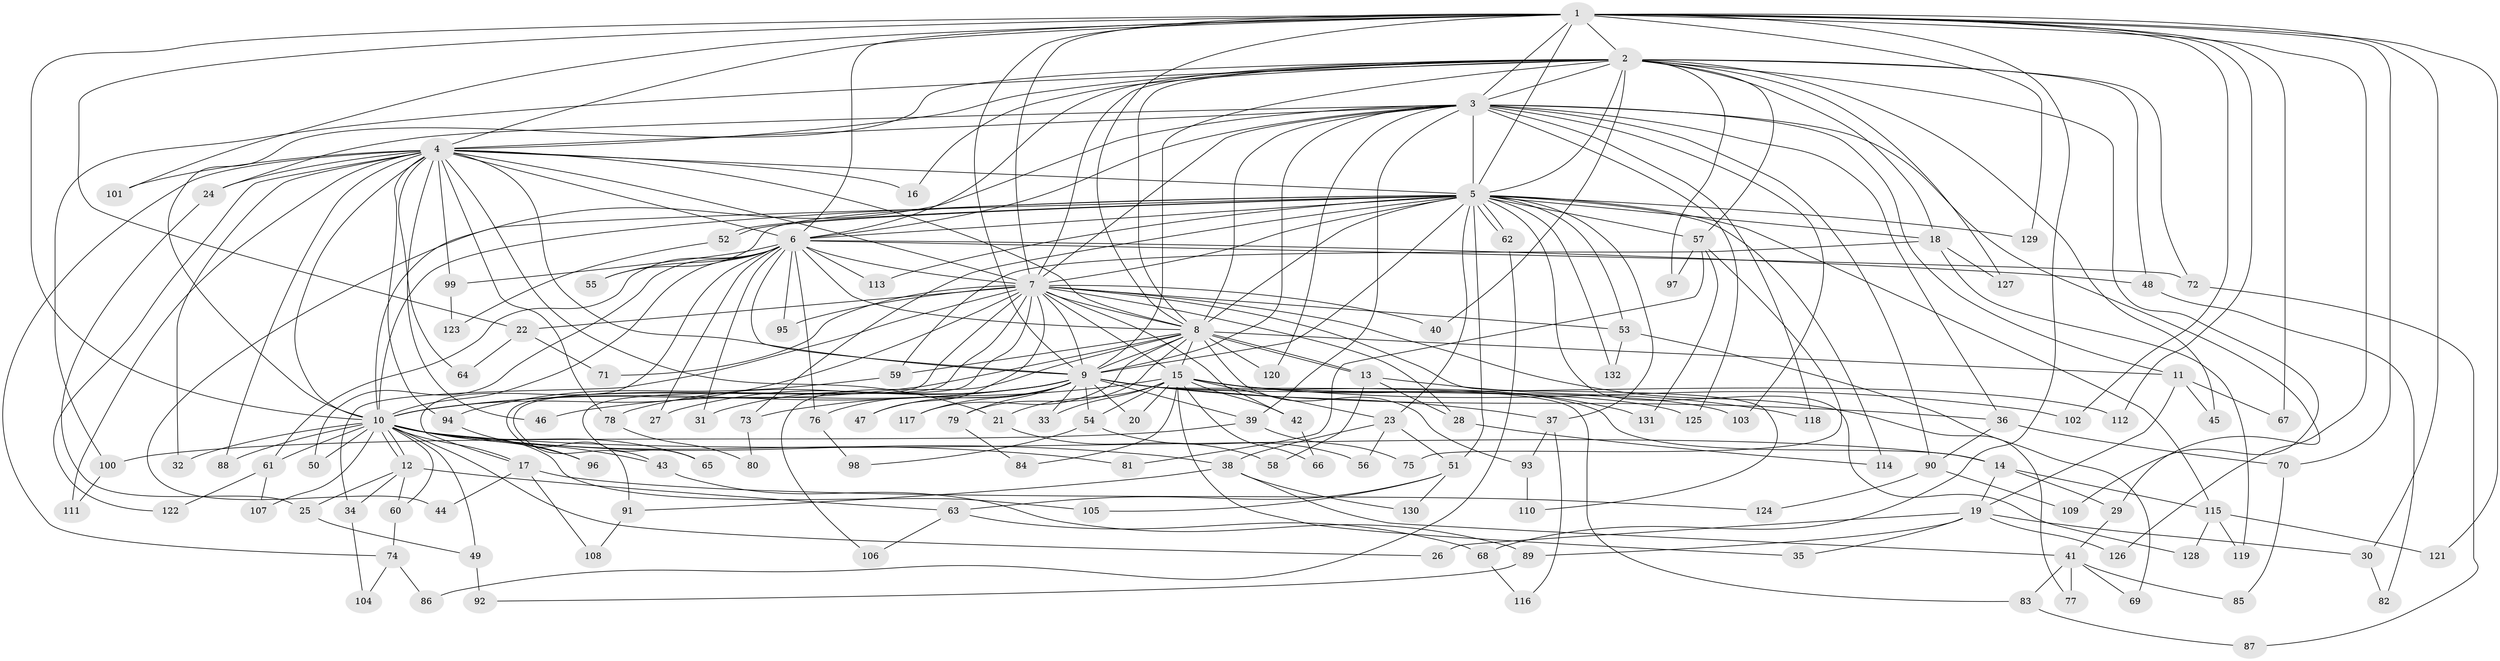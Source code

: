 // Generated by graph-tools (version 1.1) at 2025/01/03/09/25 03:01:12]
// undirected, 132 vertices, 289 edges
graph export_dot {
graph [start="1"]
  node [color=gray90,style=filled];
  1;
  2;
  3;
  4;
  5;
  6;
  7;
  8;
  9;
  10;
  11;
  12;
  13;
  14;
  15;
  16;
  17;
  18;
  19;
  20;
  21;
  22;
  23;
  24;
  25;
  26;
  27;
  28;
  29;
  30;
  31;
  32;
  33;
  34;
  35;
  36;
  37;
  38;
  39;
  40;
  41;
  42;
  43;
  44;
  45;
  46;
  47;
  48;
  49;
  50;
  51;
  52;
  53;
  54;
  55;
  56;
  57;
  58;
  59;
  60;
  61;
  62;
  63;
  64;
  65;
  66;
  67;
  68;
  69;
  70;
  71;
  72;
  73;
  74;
  75;
  76;
  77;
  78;
  79;
  80;
  81;
  82;
  83;
  84;
  85;
  86;
  87;
  88;
  89;
  90;
  91;
  92;
  93;
  94;
  95;
  96;
  97;
  98;
  99;
  100;
  101;
  102;
  103;
  104;
  105;
  106;
  107;
  108;
  109;
  110;
  111;
  112;
  113;
  114;
  115;
  116;
  117;
  118;
  119;
  120;
  121;
  122;
  123;
  124;
  125;
  126;
  127;
  128;
  129;
  130;
  131;
  132;
  1 -- 2;
  1 -- 3;
  1 -- 4;
  1 -- 5;
  1 -- 6;
  1 -- 7;
  1 -- 8;
  1 -- 9;
  1 -- 10;
  1 -- 22;
  1 -- 30;
  1 -- 67;
  1 -- 68;
  1 -- 70;
  1 -- 101;
  1 -- 102;
  1 -- 112;
  1 -- 121;
  1 -- 126;
  1 -- 129;
  2 -- 3;
  2 -- 4;
  2 -- 5;
  2 -- 6;
  2 -- 7;
  2 -- 8;
  2 -- 9;
  2 -- 10;
  2 -- 16;
  2 -- 18;
  2 -- 40;
  2 -- 45;
  2 -- 48;
  2 -- 57;
  2 -- 72;
  2 -- 97;
  2 -- 100;
  2 -- 109;
  2 -- 127;
  3 -- 4;
  3 -- 5;
  3 -- 6;
  3 -- 7;
  3 -- 8;
  3 -- 9;
  3 -- 10;
  3 -- 11;
  3 -- 24;
  3 -- 29;
  3 -- 36;
  3 -- 39;
  3 -- 90;
  3 -- 103;
  3 -- 118;
  3 -- 120;
  3 -- 125;
  4 -- 5;
  4 -- 6;
  4 -- 7;
  4 -- 8;
  4 -- 9;
  4 -- 10;
  4 -- 16;
  4 -- 21;
  4 -- 24;
  4 -- 32;
  4 -- 46;
  4 -- 64;
  4 -- 74;
  4 -- 78;
  4 -- 88;
  4 -- 94;
  4 -- 99;
  4 -- 101;
  4 -- 111;
  4 -- 122;
  5 -- 6;
  5 -- 7;
  5 -- 8;
  5 -- 9;
  5 -- 10;
  5 -- 18;
  5 -- 23;
  5 -- 37;
  5 -- 44;
  5 -- 51;
  5 -- 52;
  5 -- 52;
  5 -- 53;
  5 -- 55;
  5 -- 57;
  5 -- 62;
  5 -- 62;
  5 -- 73;
  5 -- 113;
  5 -- 114;
  5 -- 115;
  5 -- 128;
  5 -- 129;
  5 -- 132;
  6 -- 7;
  6 -- 8;
  6 -- 9;
  6 -- 10;
  6 -- 17;
  6 -- 27;
  6 -- 31;
  6 -- 48;
  6 -- 50;
  6 -- 55;
  6 -- 61;
  6 -- 72;
  6 -- 76;
  6 -- 95;
  6 -- 99;
  6 -- 113;
  7 -- 8;
  7 -- 9;
  7 -- 10;
  7 -- 15;
  7 -- 22;
  7 -- 28;
  7 -- 34;
  7 -- 40;
  7 -- 42;
  7 -- 43;
  7 -- 47;
  7 -- 53;
  7 -- 65;
  7 -- 71;
  7 -- 77;
  7 -- 91;
  7 -- 95;
  7 -- 110;
  8 -- 9;
  8 -- 10;
  8 -- 11;
  8 -- 13;
  8 -- 13;
  8 -- 15;
  8 -- 59;
  8 -- 79;
  8 -- 93;
  8 -- 106;
  8 -- 117;
  8 -- 120;
  9 -- 10;
  9 -- 14;
  9 -- 20;
  9 -- 27;
  9 -- 31;
  9 -- 33;
  9 -- 36;
  9 -- 37;
  9 -- 39;
  9 -- 46;
  9 -- 47;
  9 -- 54;
  9 -- 76;
  9 -- 78;
  9 -- 79;
  9 -- 83;
  9 -- 117;
  9 -- 125;
  10 -- 12;
  10 -- 12;
  10 -- 14;
  10 -- 17;
  10 -- 26;
  10 -- 32;
  10 -- 38;
  10 -- 43;
  10 -- 49;
  10 -- 50;
  10 -- 60;
  10 -- 61;
  10 -- 65;
  10 -- 81;
  10 -- 88;
  10 -- 96;
  10 -- 105;
  10 -- 107;
  11 -- 19;
  11 -- 45;
  11 -- 67;
  12 -- 25;
  12 -- 34;
  12 -- 60;
  12 -- 63;
  13 -- 28;
  13 -- 58;
  13 -- 118;
  14 -- 19;
  14 -- 29;
  14 -- 115;
  15 -- 20;
  15 -- 21;
  15 -- 23;
  15 -- 33;
  15 -- 35;
  15 -- 42;
  15 -- 54;
  15 -- 66;
  15 -- 73;
  15 -- 84;
  15 -- 102;
  15 -- 103;
  15 -- 112;
  15 -- 131;
  17 -- 44;
  17 -- 108;
  17 -- 124;
  18 -- 59;
  18 -- 119;
  18 -- 127;
  19 -- 26;
  19 -- 30;
  19 -- 35;
  19 -- 89;
  19 -- 126;
  21 -- 58;
  22 -- 64;
  22 -- 71;
  23 -- 38;
  23 -- 51;
  23 -- 56;
  24 -- 25;
  25 -- 49;
  28 -- 114;
  29 -- 41;
  30 -- 82;
  34 -- 104;
  36 -- 70;
  36 -- 90;
  37 -- 93;
  37 -- 116;
  38 -- 41;
  38 -- 91;
  38 -- 130;
  39 -- 75;
  39 -- 100;
  41 -- 69;
  41 -- 77;
  41 -- 83;
  41 -- 85;
  42 -- 66;
  43 -- 89;
  48 -- 82;
  49 -- 92;
  51 -- 63;
  51 -- 105;
  51 -- 130;
  52 -- 123;
  53 -- 69;
  53 -- 132;
  54 -- 56;
  54 -- 98;
  57 -- 75;
  57 -- 81;
  57 -- 97;
  57 -- 131;
  59 -- 94;
  60 -- 74;
  61 -- 107;
  61 -- 122;
  62 -- 86;
  63 -- 68;
  63 -- 106;
  68 -- 116;
  70 -- 85;
  72 -- 87;
  73 -- 80;
  74 -- 86;
  74 -- 104;
  76 -- 98;
  78 -- 80;
  79 -- 84;
  83 -- 87;
  89 -- 92;
  90 -- 109;
  90 -- 124;
  91 -- 108;
  93 -- 110;
  94 -- 96;
  99 -- 123;
  100 -- 111;
  115 -- 119;
  115 -- 121;
  115 -- 128;
}
